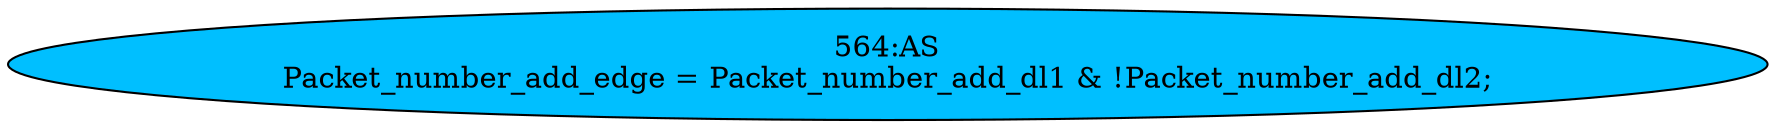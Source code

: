 strict digraph "" {
	node [label="\N"];
	"564:AS"	 [ast="<pyverilog.vparser.ast.Assign object at 0x7fbd1c2cfbd0>",
		def_var="['Packet_number_add_edge']",
		fillcolor=deepskyblue,
		label="564:AS
Packet_number_add_edge = Packet_number_add_dl1 & !Packet_number_add_dl2;",
		statements="[]",
		style=filled,
		typ=Assign,
		use_var="['Packet_number_add_dl1', 'Packet_number_add_dl2']"];
}
